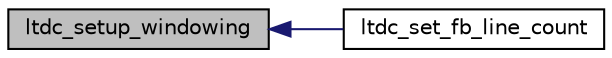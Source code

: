 digraph "ltdc_setup_windowing"
{
  edge [fontname="Helvetica",fontsize="10",labelfontname="Helvetica",labelfontsize="10"];
  node [fontname="Helvetica",fontsize="10",shape=record];
  rankdir="LR";
  Node1 [label="ltdc_setup_windowing",height=0.2,width=0.4,color="black", fillcolor="grey75", style="filled", fontcolor="black"];
  Node1 -> Node2 [dir="back",color="midnightblue",fontsize="10",style="solid",fontname="Helvetica"];
  Node2 [label="ltdc_set_fb_line_count",height=0.2,width=0.4,color="black", fillcolor="white", style="filled",URL="$ltdc_8h.html#a5fe448ecba02f94ef1a56aa617268cbf"];
}
